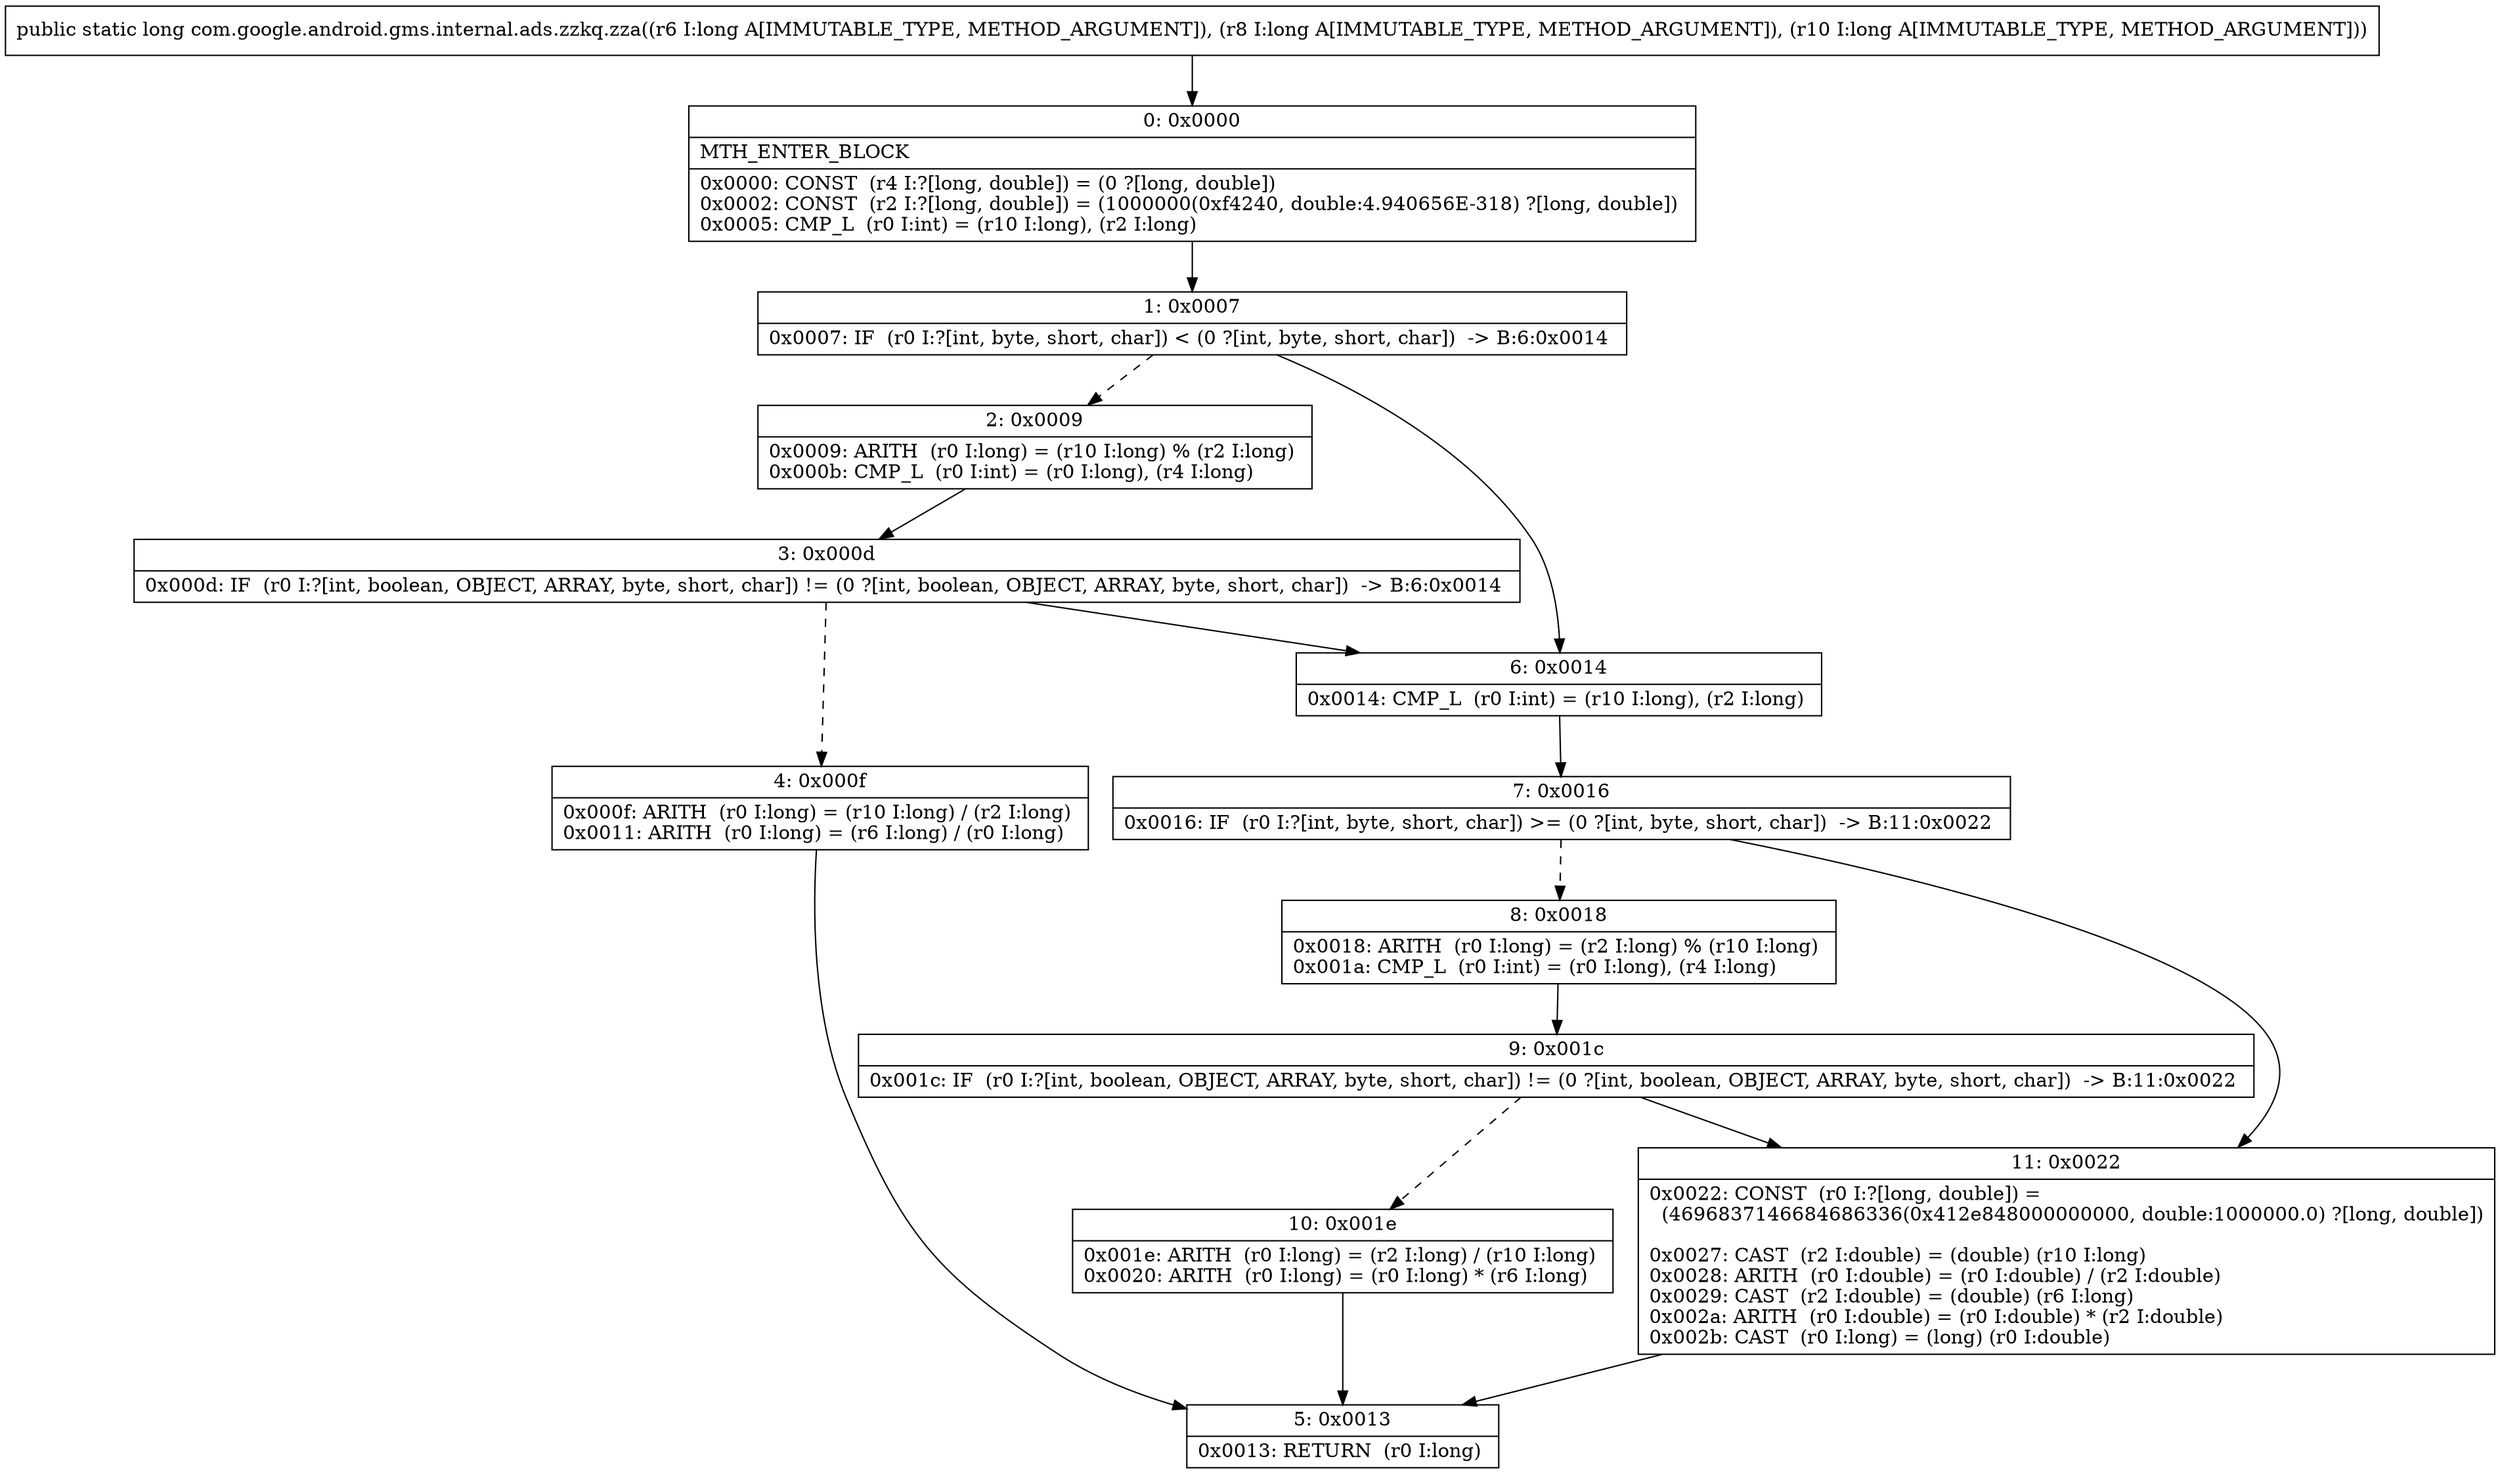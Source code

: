 digraph "CFG forcom.google.android.gms.internal.ads.zzkq.zza(JJJ)J" {
Node_0 [shape=record,label="{0\:\ 0x0000|MTH_ENTER_BLOCK\l|0x0000: CONST  (r4 I:?[long, double]) = (0 ?[long, double]) \l0x0002: CONST  (r2 I:?[long, double]) = (1000000(0xf4240, double:4.940656E\-318) ?[long, double]) \l0x0005: CMP_L  (r0 I:int) = (r10 I:long), (r2 I:long) \l}"];
Node_1 [shape=record,label="{1\:\ 0x0007|0x0007: IF  (r0 I:?[int, byte, short, char]) \< (0 ?[int, byte, short, char])  \-\> B:6:0x0014 \l}"];
Node_2 [shape=record,label="{2\:\ 0x0009|0x0009: ARITH  (r0 I:long) = (r10 I:long) % (r2 I:long) \l0x000b: CMP_L  (r0 I:int) = (r0 I:long), (r4 I:long) \l}"];
Node_3 [shape=record,label="{3\:\ 0x000d|0x000d: IF  (r0 I:?[int, boolean, OBJECT, ARRAY, byte, short, char]) != (0 ?[int, boolean, OBJECT, ARRAY, byte, short, char])  \-\> B:6:0x0014 \l}"];
Node_4 [shape=record,label="{4\:\ 0x000f|0x000f: ARITH  (r0 I:long) = (r10 I:long) \/ (r2 I:long) \l0x0011: ARITH  (r0 I:long) = (r6 I:long) \/ (r0 I:long) \l}"];
Node_5 [shape=record,label="{5\:\ 0x0013|0x0013: RETURN  (r0 I:long) \l}"];
Node_6 [shape=record,label="{6\:\ 0x0014|0x0014: CMP_L  (r0 I:int) = (r10 I:long), (r2 I:long) \l}"];
Node_7 [shape=record,label="{7\:\ 0x0016|0x0016: IF  (r0 I:?[int, byte, short, char]) \>= (0 ?[int, byte, short, char])  \-\> B:11:0x0022 \l}"];
Node_8 [shape=record,label="{8\:\ 0x0018|0x0018: ARITH  (r0 I:long) = (r2 I:long) % (r10 I:long) \l0x001a: CMP_L  (r0 I:int) = (r0 I:long), (r4 I:long) \l}"];
Node_9 [shape=record,label="{9\:\ 0x001c|0x001c: IF  (r0 I:?[int, boolean, OBJECT, ARRAY, byte, short, char]) != (0 ?[int, boolean, OBJECT, ARRAY, byte, short, char])  \-\> B:11:0x0022 \l}"];
Node_10 [shape=record,label="{10\:\ 0x001e|0x001e: ARITH  (r0 I:long) = (r2 I:long) \/ (r10 I:long) \l0x0020: ARITH  (r0 I:long) = (r0 I:long) * (r6 I:long) \l}"];
Node_11 [shape=record,label="{11\:\ 0x0022|0x0022: CONST  (r0 I:?[long, double]) = \l  (4696837146684686336(0x412e848000000000, double:1000000.0) ?[long, double])\l \l0x0027: CAST  (r2 I:double) = (double) (r10 I:long) \l0x0028: ARITH  (r0 I:double) = (r0 I:double) \/ (r2 I:double) \l0x0029: CAST  (r2 I:double) = (double) (r6 I:long) \l0x002a: ARITH  (r0 I:double) = (r0 I:double) * (r2 I:double) \l0x002b: CAST  (r0 I:long) = (long) (r0 I:double) \l}"];
MethodNode[shape=record,label="{public static long com.google.android.gms.internal.ads.zzkq.zza((r6 I:long A[IMMUTABLE_TYPE, METHOD_ARGUMENT]), (r8 I:long A[IMMUTABLE_TYPE, METHOD_ARGUMENT]), (r10 I:long A[IMMUTABLE_TYPE, METHOD_ARGUMENT])) }"];
MethodNode -> Node_0;
Node_0 -> Node_1;
Node_1 -> Node_2[style=dashed];
Node_1 -> Node_6;
Node_2 -> Node_3;
Node_3 -> Node_4[style=dashed];
Node_3 -> Node_6;
Node_4 -> Node_5;
Node_6 -> Node_7;
Node_7 -> Node_8[style=dashed];
Node_7 -> Node_11;
Node_8 -> Node_9;
Node_9 -> Node_10[style=dashed];
Node_9 -> Node_11;
Node_10 -> Node_5;
Node_11 -> Node_5;
}

